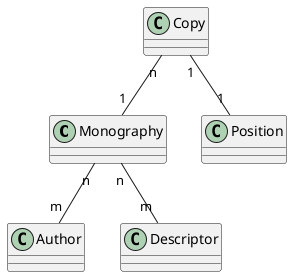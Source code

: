 @startuml
class Monography
class Author
class Copy
class Descriptor
class Position
Monography "n" -- "m" Author
Copy "n"--"1" Monography
Monography "n"--"m" Descriptor
Copy "1"--"1" Position
@enduml
